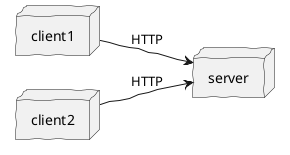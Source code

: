 @startuml step1
skinparam monochrome true
skinparam handwritten true

left to right direction

node client1
node client2
node server

client1-->server : HTTP
client2-->server : HTTP

@enduml

@startuml step2
skinparam monochrome true
skinparam handwritten true

left to right direction

node client1
node client2
card {
  cloud gateway
  node server
}
client1-->gateway : HTTP
client2-->gateway : HTTP
gateway-->server: gRPC

@enduml

@startuml step3
skinparam monochrome true
skinparam handwritten true

left to right direction

node client1
node client2
card {
  cloud gateway
  node server
}
client1-->gateway : HTTP
client2-->server : gRPC
gateway-->server: gRPC

@enduml

@startuml lb1
skinparam monochrome true
skinparam handwritten true

card {
  node client
  cloud conn_pool
}
node server1
node server2
node server3

client-->conn_pool
conn_pool-.>server1
conn_pool-.>server2
conn_pool-.>server3

@enduml

@startuml lb2
skinparam monochrome true
skinparam handwritten true

node client
node server1
node server2
node server3

client<-->server1

@enduml

@startuml lb_sidecar
skinparam monochrome true
skinparam handwritten true

node client
node server1
node server2
node server3

client<-->server1

@enduml